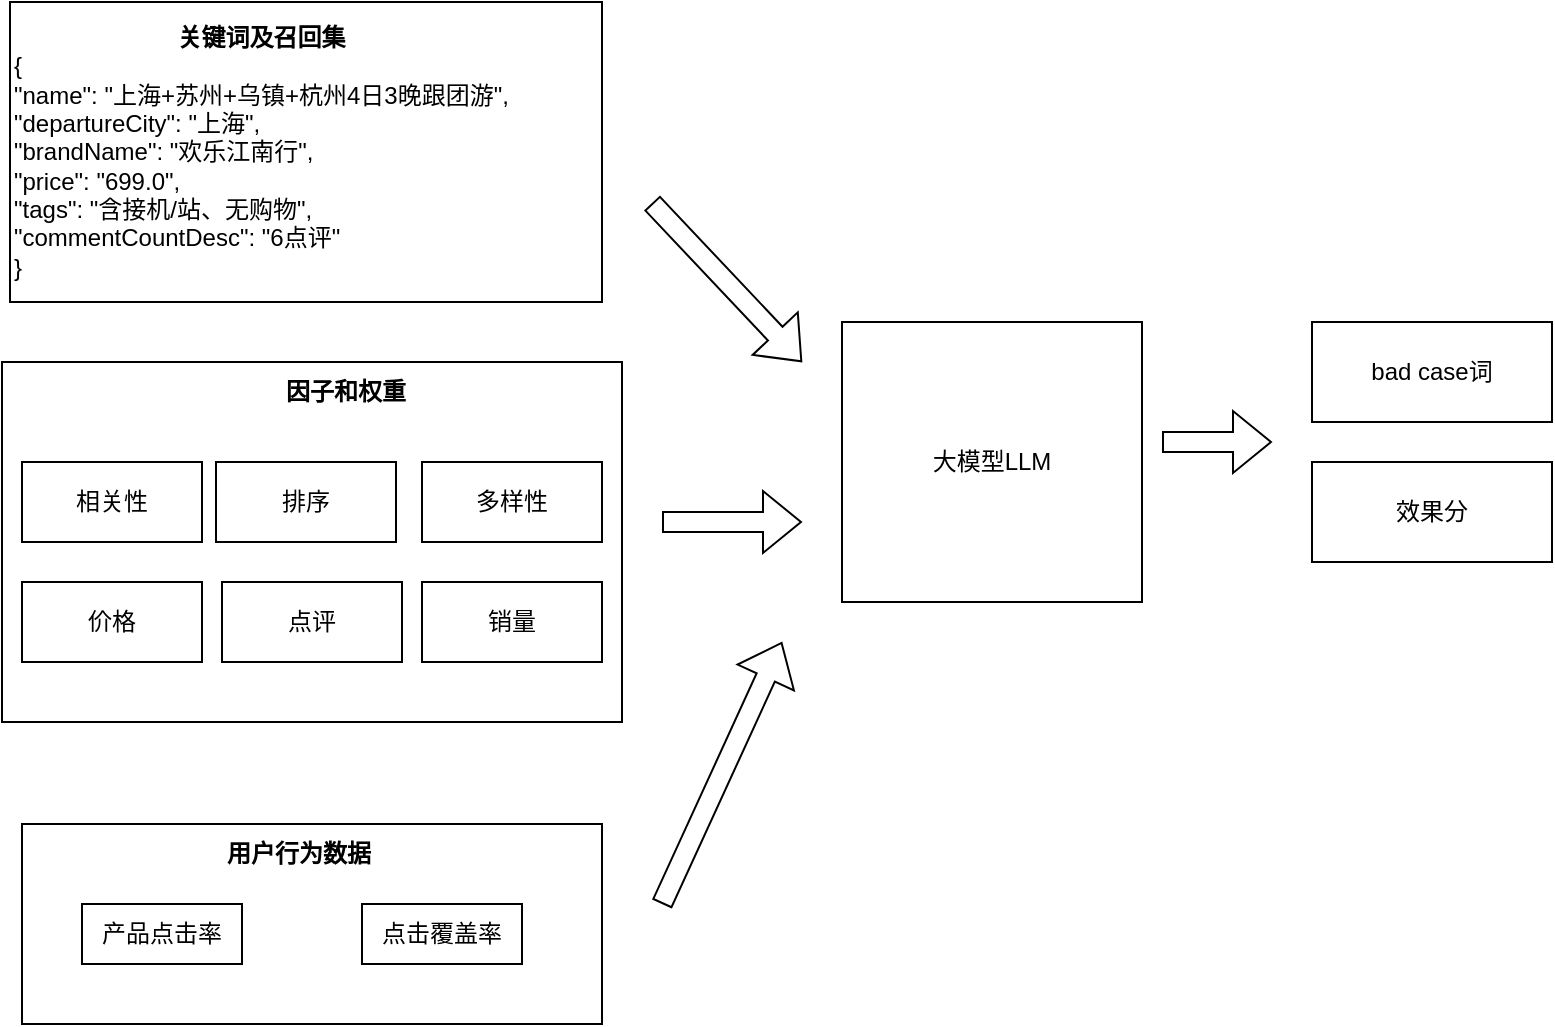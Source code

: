 <mxfile version="27.0.9">
  <diagram name="第 1 页" id="K-StSmLLwdpMSD1rCzvR">
    <mxGraphModel dx="1426" dy="763" grid="1" gridSize="10" guides="1" tooltips="1" connect="1" arrows="1" fold="1" page="1" pageScale="1" pageWidth="827" pageHeight="1169" math="0" shadow="0">
      <root>
        <mxCell id="0" />
        <mxCell id="1" parent="0" />
        <mxCell id="JOeNO35qigloMhoZXKEi-2" value="" style="rounded=0;whiteSpace=wrap;html=1;" vertex="1" parent="1">
          <mxGeometry x="40" y="240" width="310" height="180" as="geometry" />
        </mxCell>
        <mxCell id="JOeNO35qigloMhoZXKEi-3" value="bad case词" style="rounded=0;whiteSpace=wrap;html=1;" vertex="1" parent="1">
          <mxGeometry x="695" y="220" width="120" height="50" as="geometry" />
        </mxCell>
        <mxCell id="JOeNO35qigloMhoZXKEi-4" value="效果分" style="rounded=0;whiteSpace=wrap;html=1;" vertex="1" parent="1">
          <mxGeometry x="695" y="290" width="120" height="50" as="geometry" />
        </mxCell>
        <mxCell id="JOeNO35qigloMhoZXKEi-5" value="相关性" style="rounded=0;whiteSpace=wrap;html=1;" vertex="1" parent="1">
          <mxGeometry x="50" y="290" width="90" height="40" as="geometry" />
        </mxCell>
        <mxCell id="JOeNO35qigloMhoZXKEi-6" value="多样性" style="rounded=0;whiteSpace=wrap;html=1;" vertex="1" parent="1">
          <mxGeometry x="250" y="290" width="90" height="40" as="geometry" />
        </mxCell>
        <mxCell id="JOeNO35qigloMhoZXKEi-7" value="" style="rounded=0;whiteSpace=wrap;html=1;" vertex="1" parent="1">
          <mxGeometry x="50" y="471" width="290" height="100" as="geometry" />
        </mxCell>
        <mxCell id="JOeNO35qigloMhoZXKEi-8" value="产品点击率" style="rounded=0;whiteSpace=wrap;html=1;" vertex="1" parent="1">
          <mxGeometry x="80" y="511" width="80" height="30" as="geometry" />
        </mxCell>
        <mxCell id="JOeNO35qigloMhoZXKEi-9" value="价格" style="rounded=0;whiteSpace=wrap;html=1;" vertex="1" parent="1">
          <mxGeometry x="50" y="350" width="90" height="40" as="geometry" />
        </mxCell>
        <mxCell id="JOeNO35qigloMhoZXKEi-10" value="点评" style="rounded=0;whiteSpace=wrap;html=1;" vertex="1" parent="1">
          <mxGeometry x="150" y="350" width="90" height="40" as="geometry" />
        </mxCell>
        <mxCell id="JOeNO35qigloMhoZXKEi-11" value="销量" style="rounded=0;whiteSpace=wrap;html=1;" vertex="1" parent="1">
          <mxGeometry x="250" y="350" width="90" height="40" as="geometry" />
        </mxCell>
        <mxCell id="JOeNO35qigloMhoZXKEi-12" value="排序" style="rounded=0;whiteSpace=wrap;html=1;" vertex="1" parent="1">
          <mxGeometry x="147" y="290" width="90" height="40" as="geometry" />
        </mxCell>
        <mxCell id="JOeNO35qigloMhoZXKEi-13" value="&lt;b&gt;因子和权重&lt;/b&gt;" style="text;html=1;align=center;verticalAlign=middle;whiteSpace=wrap;rounded=0;" vertex="1" parent="1">
          <mxGeometry x="164" y="240" width="96" height="30" as="geometry" />
        </mxCell>
        <mxCell id="JOeNO35qigloMhoZXKEi-14" value="点击覆盖率" style="rounded=0;whiteSpace=wrap;html=1;" vertex="1" parent="1">
          <mxGeometry x="220" y="511" width="80" height="30" as="geometry" />
        </mxCell>
        <mxCell id="JOeNO35qigloMhoZXKEi-15" value="&lt;b&gt;用户行为数据&lt;/b&gt;" style="text;html=1;align=center;verticalAlign=middle;whiteSpace=wrap;rounded=0;" vertex="1" parent="1">
          <mxGeometry x="147" y="471" width="83" height="30" as="geometry" />
        </mxCell>
        <mxCell id="JOeNO35qigloMhoZXKEi-16" value="" style="shape=flexArrow;endArrow=classic;html=1;rounded=0;" edge="1" parent="1">
          <mxGeometry width="50" height="50" relative="1" as="geometry">
            <mxPoint x="365" y="160.5" as="sourcePoint" />
            <mxPoint x="440" y="240" as="targetPoint" />
          </mxGeometry>
        </mxCell>
        <mxCell id="JOeNO35qigloMhoZXKEi-18" value="" style="shape=flexArrow;endArrow=classic;html=1;rounded=0;" edge="1" parent="1">
          <mxGeometry width="50" height="50" relative="1" as="geometry">
            <mxPoint x="620" y="280" as="sourcePoint" />
            <mxPoint x="675" y="280" as="targetPoint" />
          </mxGeometry>
        </mxCell>
        <mxCell id="JOeNO35qigloMhoZXKEi-19" value="&lt;div style=&quot;text-align: center;&quot;&gt;&lt;span style=&quot;background-color: transparent;&quot;&gt;&lt;b&gt;关键词及召回集&lt;/b&gt;&lt;/span&gt;&lt;/div&gt;{&lt;div&gt;&quot;name&quot;: &quot;上海+苏州+乌镇+杭州4日3晚跟团游&quot;,&lt;br&gt;&quot;departureCity&quot;: &quot;上海&quot;,&lt;br&gt;&quot;brandName&quot;: &quot;欢乐江南行&quot;,&lt;br&gt;&quot;price&quot;: &quot;699.0&quot;,&lt;br&gt;&quot;tags&quot;: &quot;含接机/站、无购物&quot;,&lt;br&gt;&quot;commentCountDesc&quot;: &quot;6点评&quot;&lt;br&gt;}&lt;/div&gt;" style="rounded=0;whiteSpace=wrap;html=1;align=left;" vertex="1" parent="1">
          <mxGeometry x="44" y="60" width="296" height="150" as="geometry" />
        </mxCell>
        <mxCell id="JOeNO35qigloMhoZXKEi-20" value="大模型LLM" style="rounded=0;whiteSpace=wrap;html=1;" vertex="1" parent="1">
          <mxGeometry x="460" y="220" width="150" height="140" as="geometry" />
        </mxCell>
        <mxCell id="JOeNO35qigloMhoZXKEi-21" value="" style="shape=flexArrow;endArrow=classic;html=1;rounded=0;" edge="1" parent="1">
          <mxGeometry width="50" height="50" relative="1" as="geometry">
            <mxPoint x="370" y="511" as="sourcePoint" />
            <mxPoint x="430" y="380" as="targetPoint" />
          </mxGeometry>
        </mxCell>
        <mxCell id="JOeNO35qigloMhoZXKEi-22" value="" style="shape=flexArrow;endArrow=classic;html=1;rounded=0;" edge="1" parent="1">
          <mxGeometry width="50" height="50" relative="1" as="geometry">
            <mxPoint x="370" y="320" as="sourcePoint" />
            <mxPoint x="440" y="320" as="targetPoint" />
          </mxGeometry>
        </mxCell>
      </root>
    </mxGraphModel>
  </diagram>
</mxfile>
